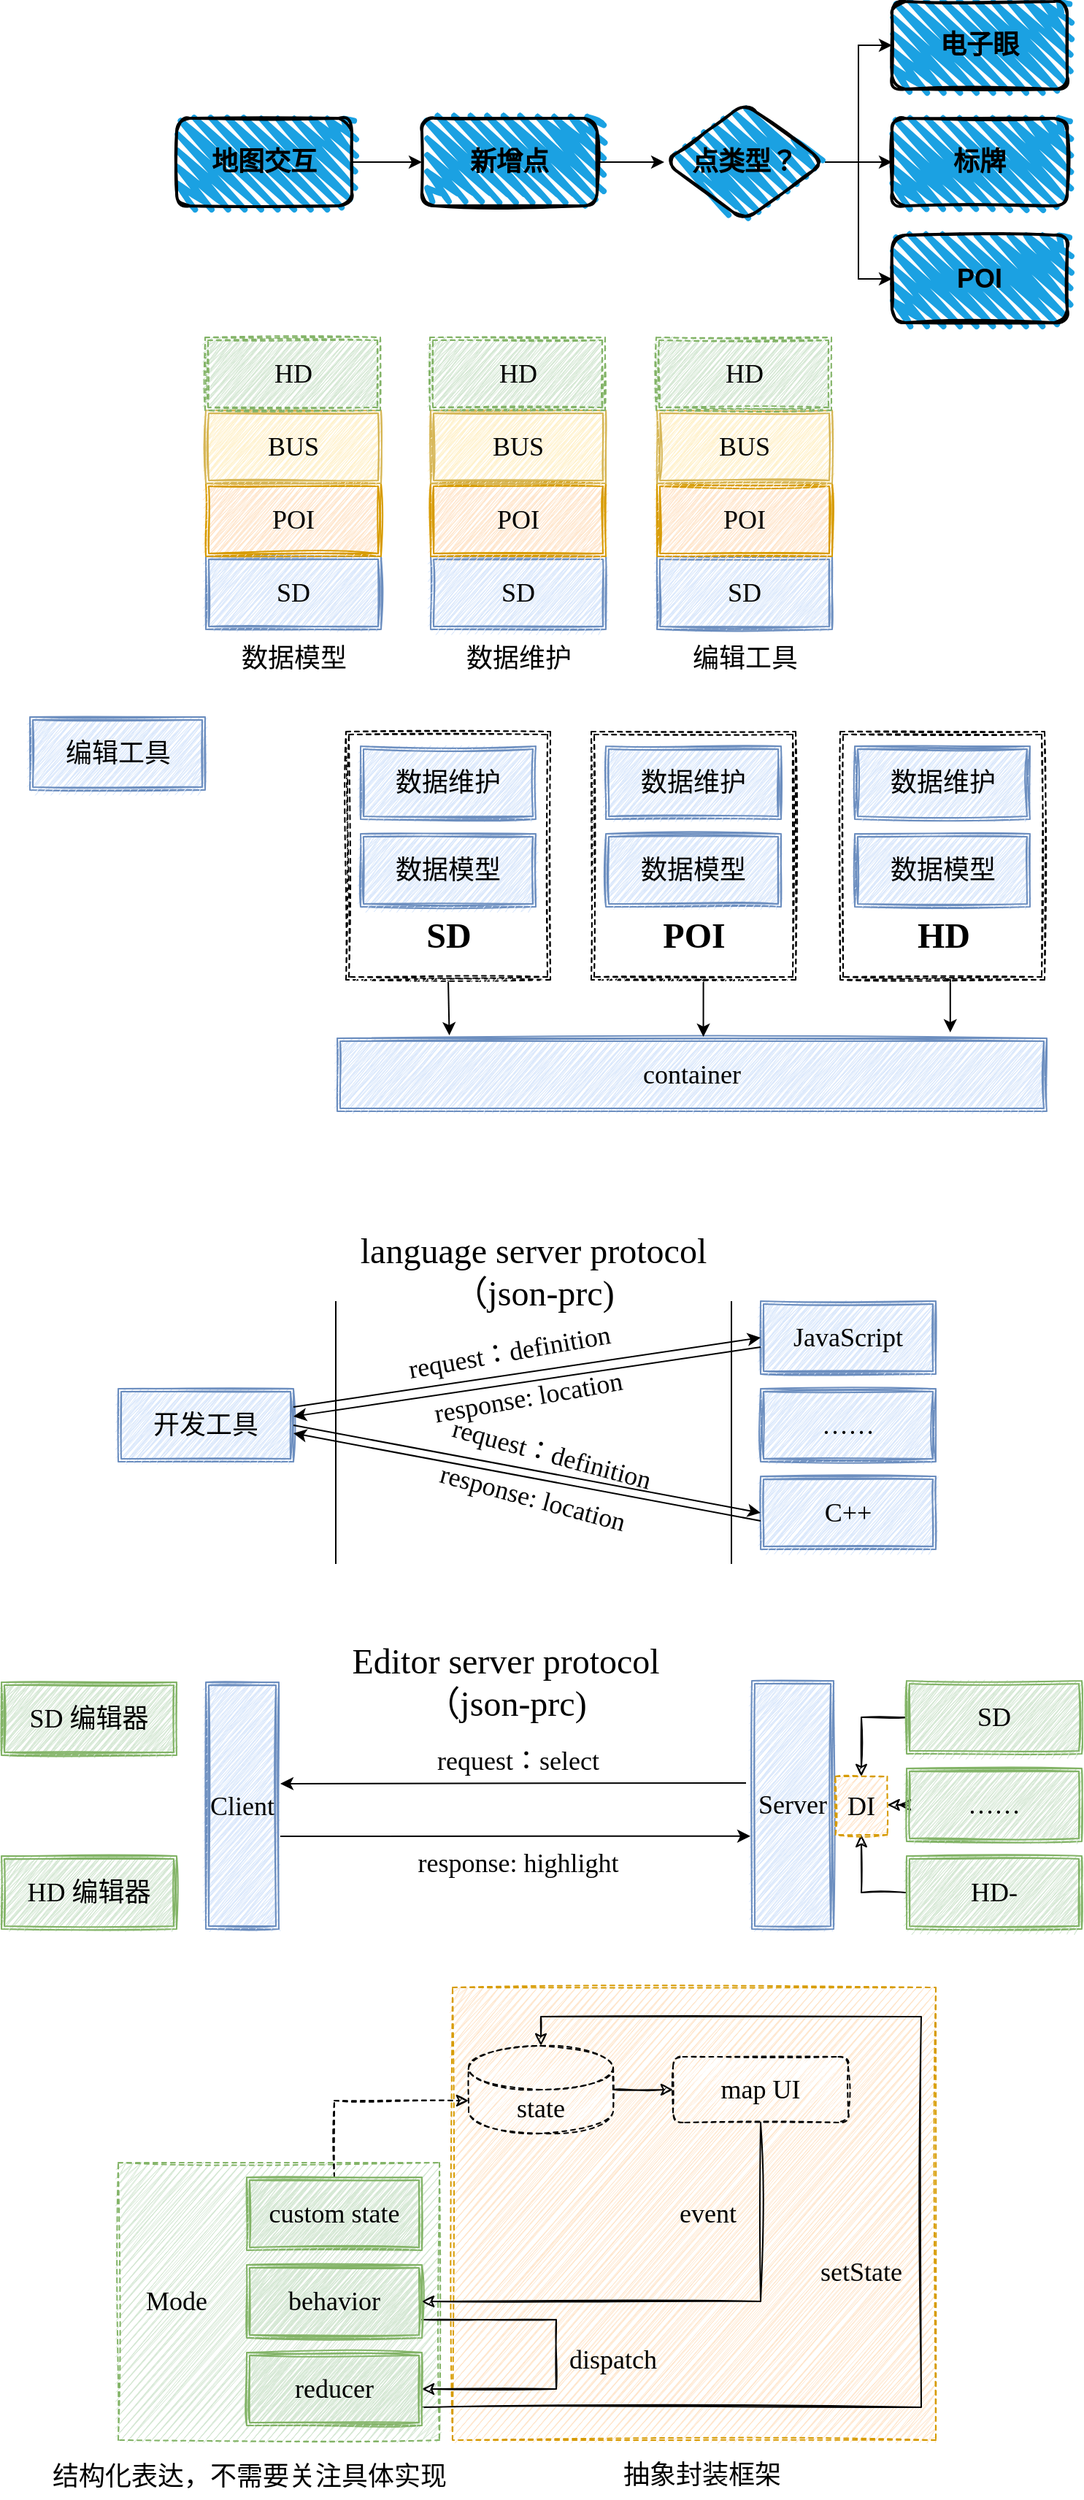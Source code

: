 <mxfile version="20.2.7" type="github">
  <diagram id="prtHgNgQTEPvFCAcTncT" name="Page-1">
    <mxGraphModel dx="946" dy="646" grid="1" gridSize="10" guides="1" tooltips="1" connect="1" arrows="1" fold="1" page="1" pageScale="1" pageWidth="827" pageHeight="1169" math="0" shadow="0">
      <root>
        <mxCell id="0" />
        <mxCell id="1" parent="0" />
        <mxCell id="wtg4P7Fn0lcOOXgokjMs-126" value="&lt;font face=&quot;Comic Sans MS&quot;&gt;Server&lt;/font&gt;" style="shape=ext;double=1;rounded=0;whiteSpace=wrap;html=1;sketch=1;fillStyle=zigzag;fontFamily=Ma Shan Zheng;fontSource=https%3A%2F%2Ffonts.googleapis.com%2Fcss%3Ffamily%3DMa%2BShan%2BZheng;fontSize=18;fillColor=#dae8fc;strokeColor=#6c8ebf;" vertex="1" parent="1">
          <mxGeometry x="544" y="1270" width="56" height="170" as="geometry" />
        </mxCell>
        <mxCell id="wtg4P7Fn0lcOOXgokjMs-124" value="" style="rounded=0;whiteSpace=wrap;html=1;dashed=1;sketch=1;fillStyle=zigzag;fontFamily=Comic Sans MS;fontSource=https%3A%2F%2Ffonts.googleapis.com%2Fcss%3Ffamily%3DMa%2BShan%2BZheng;fontSize=18;fillColor=#ffe6cc;strokeColor=#d79b00;" vertex="1" parent="1">
          <mxGeometry x="339" y="1480" width="331" height="310" as="geometry" />
        </mxCell>
        <mxCell id="wtg4P7Fn0lcOOXgokjMs-119" value="" style="rounded=0;whiteSpace=wrap;html=1;dashed=1;sketch=1;fillStyle=zigzag;fontFamily=Comic Sans MS;fontSource=https%3A%2F%2Ffonts.googleapis.com%2Fcss%3Ffamily%3DMa%2BShan%2BZheng;fontSize=18;fillColor=#d5e8d4;strokeColor=#82b366;" vertex="1" parent="1">
          <mxGeometry x="110" y="1600" width="220" height="190" as="geometry" />
        </mxCell>
        <mxCell id="wtg4P7Fn0lcOOXgokjMs-50" style="edgeStyle=orthogonalEdgeStyle;rounded=0;orthogonalLoop=1;jettySize=auto;html=1;exitX=0.5;exitY=1;exitDx=0;exitDy=0;entryX=0.158;entryY=-0.04;entryDx=0;entryDy=0;entryPerimeter=0;fontFamily=Comic Sans MS;fontSize=18;fontColor=none;" edge="1" parent="1" source="wtg4P7Fn0lcOOXgokjMs-38" target="wtg4P7Fn0lcOOXgokjMs-34">
          <mxGeometry relative="1" as="geometry" />
        </mxCell>
        <mxCell id="wtg4P7Fn0lcOOXgokjMs-38" value="" style="shape=ext;double=1;rounded=0;whiteSpace=wrap;html=1;dashed=1;sketch=1;fillStyle=zigzag;fontFamily=Comic Sans MS;fontSize=18;fontColor=none;" vertex="1" parent="1">
          <mxGeometry x="266" y="620" width="140" height="170" as="geometry" />
        </mxCell>
        <mxCell id="wtg4P7Fn0lcOOXgokjMs-5" value="" style="edgeStyle=orthogonalEdgeStyle;rounded=0;orthogonalLoop=1;jettySize=auto;html=1;fontFamily=Comic Sans MS;fontSize=18;" edge="1" parent="1" source="wtg4P7Fn0lcOOXgokjMs-1" target="wtg4P7Fn0lcOOXgokjMs-4">
          <mxGeometry relative="1" as="geometry" />
        </mxCell>
        <mxCell id="wtg4P7Fn0lcOOXgokjMs-1" value="&lt;font face=&quot;Comic Sans MS&quot; style=&quot;font-size: 18px;&quot;&gt;地图交互&lt;/font&gt;" style="rounded=1;whiteSpace=wrap;html=1;strokeWidth=2;fillWeight=4;hachureGap=8;hachureAngle=45;fillColor=#1ba1e2;sketch=1;fillStyle=zigzag;fontStyle=1" vertex="1" parent="1">
          <mxGeometry x="150" y="200" width="120" height="60" as="geometry" />
        </mxCell>
        <mxCell id="wtg4P7Fn0lcOOXgokjMs-9" value="" style="edgeStyle=orthogonalEdgeStyle;rounded=0;orthogonalLoop=1;jettySize=auto;html=1;fontFamily=Comic Sans MS;fontSize=18;" edge="1" parent="1" source="wtg4P7Fn0lcOOXgokjMs-4" target="wtg4P7Fn0lcOOXgokjMs-8">
          <mxGeometry relative="1" as="geometry" />
        </mxCell>
        <mxCell id="wtg4P7Fn0lcOOXgokjMs-4" value="&lt;font face=&quot;Comic Sans MS&quot;&gt;&lt;span style=&quot;font-size: 18px;&quot;&gt;新增点&lt;/span&gt;&lt;/font&gt;" style="rounded=1;whiteSpace=wrap;html=1;strokeWidth=2;fillWeight=4;hachureGap=8;hachureAngle=45;fillColor=#1ba1e2;sketch=1;fillStyle=zigzag;fontStyle=1" vertex="1" parent="1">
          <mxGeometry x="318" y="200" width="120" height="60" as="geometry" />
        </mxCell>
        <mxCell id="wtg4P7Fn0lcOOXgokjMs-11" value="" style="edgeStyle=orthogonalEdgeStyle;rounded=0;orthogonalLoop=1;jettySize=auto;html=1;fontFamily=Comic Sans MS;fontSize=18;" edge="1" parent="1" source="wtg4P7Fn0lcOOXgokjMs-8" target="wtg4P7Fn0lcOOXgokjMs-10">
          <mxGeometry relative="1" as="geometry" />
        </mxCell>
        <mxCell id="wtg4P7Fn0lcOOXgokjMs-13" style="edgeStyle=orthogonalEdgeStyle;rounded=0;orthogonalLoop=1;jettySize=auto;html=1;exitX=1;exitY=0.5;exitDx=0;exitDy=0;entryX=0;entryY=0.5;entryDx=0;entryDy=0;fontFamily=Comic Sans MS;fontSize=18;" edge="1" parent="1" source="wtg4P7Fn0lcOOXgokjMs-8" target="wtg4P7Fn0lcOOXgokjMs-12">
          <mxGeometry relative="1" as="geometry" />
        </mxCell>
        <mxCell id="wtg4P7Fn0lcOOXgokjMs-15" style="edgeStyle=orthogonalEdgeStyle;rounded=0;orthogonalLoop=1;jettySize=auto;html=1;exitX=1;exitY=0.5;exitDx=0;exitDy=0;entryX=0;entryY=0.5;entryDx=0;entryDy=0;fontFamily=Comic Sans MS;fontSize=18;" edge="1" parent="1" source="wtg4P7Fn0lcOOXgokjMs-8" target="wtg4P7Fn0lcOOXgokjMs-14">
          <mxGeometry relative="1" as="geometry" />
        </mxCell>
        <mxCell id="wtg4P7Fn0lcOOXgokjMs-8" value="&lt;font style=&quot;font-size: 18px;&quot;&gt;点类型？&lt;/font&gt;" style="rhombus;whiteSpace=wrap;html=1;fillColor=#1ba1e2;rounded=1;strokeWidth=2;fillWeight=4;hachureGap=8;hachureAngle=45;sketch=1;fillStyle=zigzag;fontStyle=1;" vertex="1" parent="1">
          <mxGeometry x="484" y="190" width="110" height="80" as="geometry" />
        </mxCell>
        <mxCell id="wtg4P7Fn0lcOOXgokjMs-10" value="&lt;font style=&quot;font-size: 18px;&quot;&gt;标牌&lt;/font&gt;" style="whiteSpace=wrap;html=1;fillColor=#1ba1e2;rounded=1;strokeWidth=2;fillWeight=4;hachureGap=8;hachureAngle=45;sketch=1;fillStyle=zigzag;fontStyle=1;" vertex="1" parent="1">
          <mxGeometry x="640" y="200" width="120" height="60" as="geometry" />
        </mxCell>
        <mxCell id="wtg4P7Fn0lcOOXgokjMs-12" value="&lt;font style=&quot;font-size: 18px;&quot;&gt;电子眼&lt;/font&gt;" style="whiteSpace=wrap;html=1;fillColor=#1ba1e2;rounded=1;strokeWidth=2;fillWeight=4;hachureGap=8;hachureAngle=45;sketch=1;fillStyle=zigzag;fontStyle=1;" vertex="1" parent="1">
          <mxGeometry x="640" y="120" width="120" height="60" as="geometry" />
        </mxCell>
        <mxCell id="wtg4P7Fn0lcOOXgokjMs-14" value="&lt;font style=&quot;font-size: 18px;&quot;&gt;POI&lt;/font&gt;" style="whiteSpace=wrap;html=1;fillColor=#1ba1e2;rounded=1;strokeWidth=2;fillWeight=4;hachureGap=8;hachureAngle=45;sketch=1;fillStyle=zigzag;fontStyle=1;" vertex="1" parent="1">
          <mxGeometry x="640" y="280" width="120" height="60" as="geometry" />
        </mxCell>
        <mxCell id="wtg4P7Fn0lcOOXgokjMs-16" value="数据维护" style="text;html=1;align=center;verticalAlign=middle;resizable=0;points=[];autosize=1;strokeColor=none;fillColor=none;fontSize=18;fontFamily=Ma Shan Zheng;fontSource=https%3A%2F%2Ffonts.googleapis.com%2Fcss%3Ffamily%3DMa%2BShan%2BZheng;sketch=1;" vertex="1" parent="1">
          <mxGeometry x="334" y="550" width="100" height="40" as="geometry" />
        </mxCell>
        <mxCell id="wtg4P7Fn0lcOOXgokjMs-17" value="&lt;font face=&quot;Comic Sans MS&quot;&gt;SD&lt;/font&gt;" style="shape=ext;double=1;rounded=0;whiteSpace=wrap;html=1;sketch=1;fillStyle=zigzag;fontFamily=Ma Shan Zheng;fontSource=https%3A%2F%2Ffonts.googleapis.com%2Fcss%3Ffamily%3DMa%2BShan%2BZheng;fontSize=18;fillColor=#dae8fc;strokeColor=#6c8ebf;" vertex="1" parent="1">
          <mxGeometry x="324" y="500" width="120" height="50" as="geometry" />
        </mxCell>
        <mxCell id="wtg4P7Fn0lcOOXgokjMs-18" value="&lt;font face=&quot;Comic Sans MS&quot;&gt;SD&lt;/font&gt;" style="shape=ext;double=1;rounded=0;whiteSpace=wrap;html=1;sketch=1;fillStyle=zigzag;fontFamily=Ma Shan Zheng;fontSource=https%3A%2F%2Ffonts.googleapis.com%2Fcss%3Ffamily%3DMa%2BShan%2BZheng;fontSize=18;fillColor=#dae8fc;strokeColor=#6c8ebf;" vertex="1" parent="1">
          <mxGeometry x="170" y="500" width="120" height="50" as="geometry" />
        </mxCell>
        <mxCell id="wtg4P7Fn0lcOOXgokjMs-20" value="数据模型" style="text;html=1;align=center;verticalAlign=middle;resizable=0;points=[];autosize=1;strokeColor=none;fillColor=none;fontSize=18;fontFamily=Ma Shan Zheng;fontSource=https%3A%2F%2Ffonts.googleapis.com%2Fcss%3Ffamily%3DMa%2BShan%2BZheng;sketch=1;" vertex="1" parent="1">
          <mxGeometry x="180" y="550" width="100" height="40" as="geometry" />
        </mxCell>
        <mxCell id="wtg4P7Fn0lcOOXgokjMs-23" value="编辑工具" style="text;html=1;align=center;verticalAlign=middle;resizable=0;points=[];autosize=1;strokeColor=none;fillColor=none;fontSize=18;fontFamily=Ma Shan Zheng;fontSource=https%3A%2F%2Ffonts.googleapis.com%2Fcss%3Ffamily%3DMa%2BShan%2BZheng;sketch=1;" vertex="1" parent="1">
          <mxGeometry x="489" y="550" width="100" height="40" as="geometry" />
        </mxCell>
        <mxCell id="wtg4P7Fn0lcOOXgokjMs-24" value="&lt;font face=&quot;Comic Sans MS&quot;&gt;SD&lt;/font&gt;" style="shape=ext;double=1;rounded=0;whiteSpace=wrap;html=1;sketch=1;fillStyle=zigzag;fontFamily=Ma Shan Zheng;fontSource=https%3A%2F%2Ffonts.googleapis.com%2Fcss%3Ffamily%3DMa%2BShan%2BZheng;fontSize=18;fillColor=#dae8fc;strokeColor=#6c8ebf;" vertex="1" parent="1">
          <mxGeometry x="479" y="500" width="120" height="50" as="geometry" />
        </mxCell>
        <mxCell id="wtg4P7Fn0lcOOXgokjMs-25" value="&lt;font face=&quot;Comic Sans MS&quot;&gt;POI&lt;/font&gt;" style="shape=ext;double=1;rounded=0;whiteSpace=wrap;html=1;sketch=1;fillStyle=zigzag;fontFamily=Ma Shan Zheng;fontSource=https%3A%2F%2Ffonts.googleapis.com%2Fcss%3Ffamily%3DMa%2BShan%2BZheng;fontSize=18;fillColor=#ffe6cc;strokeColor=#d79b00;" vertex="1" parent="1">
          <mxGeometry x="324" y="450" width="120" height="50" as="geometry" />
        </mxCell>
        <mxCell id="wtg4P7Fn0lcOOXgokjMs-26" value="&lt;font face=&quot;Comic Sans MS&quot;&gt;POI&lt;/font&gt;" style="shape=ext;double=1;rounded=0;whiteSpace=wrap;html=1;sketch=1;fillStyle=zigzag;fontFamily=Ma Shan Zheng;fontSource=https%3A%2F%2Ffonts.googleapis.com%2Fcss%3Ffamily%3DMa%2BShan%2BZheng;fontSize=18;fillColor=#ffe6cc;strokeColor=#d79b00;" vertex="1" parent="1">
          <mxGeometry x="170" y="450" width="120" height="50" as="geometry" />
        </mxCell>
        <mxCell id="wtg4P7Fn0lcOOXgokjMs-27" value="&lt;font face=&quot;Comic Sans MS&quot;&gt;POI&lt;/font&gt;" style="shape=ext;double=1;rounded=0;whiteSpace=wrap;html=1;sketch=1;fillStyle=zigzag;fontFamily=Ma Shan Zheng;fontSource=https%3A%2F%2Ffonts.googleapis.com%2Fcss%3Ffamily%3DMa%2BShan%2BZheng;fontSize=18;fillColor=#ffe6cc;strokeColor=#d79b00;" vertex="1" parent="1">
          <mxGeometry x="479" y="450" width="120" height="50" as="geometry" />
        </mxCell>
        <mxCell id="wtg4P7Fn0lcOOXgokjMs-28" value="&lt;font face=&quot;Comic Sans MS&quot;&gt;BUS&lt;/font&gt;" style="shape=ext;double=1;rounded=0;whiteSpace=wrap;html=1;sketch=1;fillStyle=zigzag;fontFamily=Ma Shan Zheng;fontSource=https%3A%2F%2Ffonts.googleapis.com%2Fcss%3Ffamily%3DMa%2BShan%2BZheng;fontSize=18;fillColor=#fff2cc;strokeColor=#d6b656;" vertex="1" parent="1">
          <mxGeometry x="324" y="400" width="120" height="50" as="geometry" />
        </mxCell>
        <mxCell id="wtg4P7Fn0lcOOXgokjMs-29" value="&lt;font face=&quot;Comic Sans MS&quot;&gt;BUS&lt;/font&gt;" style="shape=ext;double=1;rounded=0;whiteSpace=wrap;html=1;sketch=1;fillStyle=zigzag;fontFamily=Ma Shan Zheng;fontSource=https%3A%2F%2Ffonts.googleapis.com%2Fcss%3Ffamily%3DMa%2BShan%2BZheng;fontSize=18;fillColor=#fff2cc;strokeColor=#d6b656;" vertex="1" parent="1">
          <mxGeometry x="170" y="400" width="120" height="50" as="geometry" />
        </mxCell>
        <mxCell id="wtg4P7Fn0lcOOXgokjMs-30" value="&lt;font face=&quot;Comic Sans MS&quot;&gt;BUS&lt;/font&gt;" style="shape=ext;double=1;rounded=0;whiteSpace=wrap;html=1;sketch=1;fillStyle=zigzag;fontFamily=Ma Shan Zheng;fontSource=https%3A%2F%2Ffonts.googleapis.com%2Fcss%3Ffamily%3DMa%2BShan%2BZheng;fontSize=18;fillColor=#fff2cc;strokeColor=#d6b656;" vertex="1" parent="1">
          <mxGeometry x="479" y="400" width="120" height="50" as="geometry" />
        </mxCell>
        <mxCell id="wtg4P7Fn0lcOOXgokjMs-31" value="&lt;font face=&quot;Comic Sans MS&quot;&gt;HD&lt;/font&gt;" style="shape=ext;double=1;rounded=0;whiteSpace=wrap;html=1;sketch=1;fillStyle=zigzag;fontFamily=Ma Shan Zheng;fontSource=https%3A%2F%2Ffonts.googleapis.com%2Fcss%3Ffamily%3DMa%2BShan%2BZheng;fontSize=18;fillColor=#d5e8d4;strokeColor=#82b366;dashed=1;" vertex="1" parent="1">
          <mxGeometry x="323.5" y="350" width="120" height="50" as="geometry" />
        </mxCell>
        <mxCell id="wtg4P7Fn0lcOOXgokjMs-32" value="&lt;font face=&quot;Comic Sans MS&quot;&gt;HD&lt;/font&gt;" style="shape=ext;double=1;rounded=0;whiteSpace=wrap;html=1;sketch=1;fillStyle=zigzag;fontFamily=Ma Shan Zheng;fontSource=https%3A%2F%2Ffonts.googleapis.com%2Fcss%3Ffamily%3DMa%2BShan%2BZheng;fontSize=18;fillColor=#d5e8d4;strokeColor=#82b366;dashed=1;" vertex="1" parent="1">
          <mxGeometry x="169.5" y="350" width="120" height="50" as="geometry" />
        </mxCell>
        <mxCell id="wtg4P7Fn0lcOOXgokjMs-33" value="&lt;font face=&quot;Comic Sans MS&quot;&gt;HD&lt;/font&gt;" style="shape=ext;double=1;rounded=0;whiteSpace=wrap;html=1;sketch=1;fillStyle=zigzag;fontFamily=Ma Shan Zheng;fontSource=https%3A%2F%2Ffonts.googleapis.com%2Fcss%3Ffamily%3DMa%2BShan%2BZheng;fontSize=18;fillColor=#d5e8d4;strokeColor=#82b366;dashed=1;" vertex="1" parent="1">
          <mxGeometry x="478.5" y="350" width="120" height="50" as="geometry" />
        </mxCell>
        <mxCell id="wtg4P7Fn0lcOOXgokjMs-34" value="&lt;font face=&quot;Comic Sans MS&quot;&gt;container&lt;/font&gt;" style="shape=ext;double=1;rounded=0;whiteSpace=wrap;html=1;sketch=1;fillStyle=zigzag;fontFamily=Ma Shan Zheng;fontSource=https%3A%2F%2Ffonts.googleapis.com%2Fcss%3Ffamily%3DMa%2BShan%2BZheng;fontSize=18;fillColor=#dae8fc;strokeColor=#6c8ebf;" vertex="1" parent="1">
          <mxGeometry x="260" y="830" width="486" height="50" as="geometry" />
        </mxCell>
        <mxCell id="wtg4P7Fn0lcOOXgokjMs-35" value="&lt;font face=&quot;Comic Sans MS&quot;&gt;数据模型&lt;/font&gt;" style="shape=ext;double=1;rounded=0;whiteSpace=wrap;html=1;sketch=1;fillStyle=zigzag;fontFamily=Ma Shan Zheng;fontSource=https%3A%2F%2Ffonts.googleapis.com%2Fcss%3Ffamily%3DMa%2BShan%2BZheng;fontSize=18;fillColor=#dae8fc;strokeColor=#6c8ebf;" vertex="1" parent="1">
          <mxGeometry x="276" y="690" width="120" height="50" as="geometry" />
        </mxCell>
        <mxCell id="wtg4P7Fn0lcOOXgokjMs-36" value="&lt;font face=&quot;Comic Sans MS&quot;&gt;数据维护&lt;/font&gt;" style="shape=ext;double=1;rounded=0;whiteSpace=wrap;html=1;sketch=1;fillStyle=zigzag;fontFamily=Ma Shan Zheng;fontSource=https%3A%2F%2Ffonts.googleapis.com%2Fcss%3Ffamily%3DMa%2BShan%2BZheng;fontSize=18;fillColor=#dae8fc;strokeColor=#6c8ebf;" vertex="1" parent="1">
          <mxGeometry x="276" y="630" width="120" height="50" as="geometry" />
        </mxCell>
        <mxCell id="wtg4P7Fn0lcOOXgokjMs-37" value="&lt;font face=&quot;Comic Sans MS&quot;&gt;开发工具&lt;/font&gt;" style="shape=ext;double=1;rounded=0;whiteSpace=wrap;html=1;sketch=1;fillStyle=zigzag;fontFamily=Ma Shan Zheng;fontSource=https%3A%2F%2Ffonts.googleapis.com%2Fcss%3Ffamily%3DMa%2BShan%2BZheng;fontSize=18;fillColor=#dae8fc;strokeColor=#6c8ebf;" vertex="1" parent="1">
          <mxGeometry x="110" y="1070" width="120" height="50" as="geometry" />
        </mxCell>
        <mxCell id="wtg4P7Fn0lcOOXgokjMs-39" value="SD" style="text;strokeColor=none;fillColor=none;html=1;fontSize=24;fontStyle=1;verticalAlign=middle;align=center;dashed=1;sketch=1;fillStyle=zigzag;fontFamily=Comic Sans MS;fontColor=none;" vertex="1" parent="1">
          <mxGeometry x="286" y="740" width="100" height="40" as="geometry" />
        </mxCell>
        <mxCell id="wtg4P7Fn0lcOOXgokjMs-51" style="edgeStyle=orthogonalEdgeStyle;rounded=0;orthogonalLoop=1;jettySize=auto;html=1;exitX=0.5;exitY=1;exitDx=0;exitDy=0;entryX=0.516;entryY=-0.02;entryDx=0;entryDy=0;entryPerimeter=0;fontFamily=Comic Sans MS;fontSize=18;fontColor=none;" edge="1" parent="1" source="wtg4P7Fn0lcOOXgokjMs-40" target="wtg4P7Fn0lcOOXgokjMs-34">
          <mxGeometry relative="1" as="geometry" />
        </mxCell>
        <mxCell id="wtg4P7Fn0lcOOXgokjMs-40" value="" style="shape=ext;double=1;rounded=0;whiteSpace=wrap;html=1;dashed=1;sketch=1;fillStyle=zigzag;fontFamily=Comic Sans MS;fontSize=18;fontColor=none;" vertex="1" parent="1">
          <mxGeometry x="434" y="620" width="140" height="170" as="geometry" />
        </mxCell>
        <mxCell id="wtg4P7Fn0lcOOXgokjMs-41" value="&lt;font face=&quot;Comic Sans MS&quot;&gt;数据模型&lt;/font&gt;" style="shape=ext;double=1;rounded=0;whiteSpace=wrap;html=1;sketch=1;fillStyle=zigzag;fontFamily=Ma Shan Zheng;fontSource=https%3A%2F%2Ffonts.googleapis.com%2Fcss%3Ffamily%3DMa%2BShan%2BZheng;fontSize=18;fillColor=#dae8fc;strokeColor=#6c8ebf;" vertex="1" parent="1">
          <mxGeometry x="444" y="690" width="120" height="50" as="geometry" />
        </mxCell>
        <mxCell id="wtg4P7Fn0lcOOXgokjMs-42" value="&lt;font face=&quot;Comic Sans MS&quot;&gt;数据维护&lt;/font&gt;" style="shape=ext;double=1;rounded=0;whiteSpace=wrap;html=1;sketch=1;fillStyle=zigzag;fontFamily=Ma Shan Zheng;fontSource=https%3A%2F%2Ffonts.googleapis.com%2Fcss%3Ffamily%3DMa%2BShan%2BZheng;fontSize=18;fillColor=#dae8fc;strokeColor=#6c8ebf;" vertex="1" parent="1">
          <mxGeometry x="444" y="630" width="120" height="50" as="geometry" />
        </mxCell>
        <mxCell id="wtg4P7Fn0lcOOXgokjMs-43" value="&lt;font face=&quot;Comic Sans MS&quot;&gt;编辑工具&lt;/font&gt;" style="shape=ext;double=1;rounded=0;whiteSpace=wrap;html=1;sketch=1;fillStyle=zigzag;fontFamily=Ma Shan Zheng;fontSource=https%3A%2F%2Ffonts.googleapis.com%2Fcss%3Ffamily%3DMa%2BShan%2BZheng;fontSize=18;fillColor=#dae8fc;strokeColor=#6c8ebf;" vertex="1" parent="1">
          <mxGeometry x="49.5" y="610" width="120" height="50" as="geometry" />
        </mxCell>
        <mxCell id="wtg4P7Fn0lcOOXgokjMs-44" value="POI" style="text;strokeColor=none;fillColor=none;html=1;fontSize=24;fontStyle=1;verticalAlign=middle;align=center;dashed=1;sketch=1;fillStyle=zigzag;fontFamily=Comic Sans MS;fontColor=none;" vertex="1" parent="1">
          <mxGeometry x="454" y="740" width="100" height="40" as="geometry" />
        </mxCell>
        <mxCell id="wtg4P7Fn0lcOOXgokjMs-52" style="edgeStyle=orthogonalEdgeStyle;rounded=0;orthogonalLoop=1;jettySize=auto;html=1;exitX=0.5;exitY=1;exitDx=0;exitDy=0;entryX=0.864;entryY=-0.08;entryDx=0;entryDy=0;entryPerimeter=0;fontFamily=Comic Sans MS;fontSize=18;fontColor=none;" edge="1" parent="1" source="wtg4P7Fn0lcOOXgokjMs-45" target="wtg4P7Fn0lcOOXgokjMs-34">
          <mxGeometry relative="1" as="geometry" />
        </mxCell>
        <mxCell id="wtg4P7Fn0lcOOXgokjMs-45" value="" style="shape=ext;double=1;rounded=0;whiteSpace=wrap;html=1;dashed=1;sketch=1;fillStyle=zigzag;fontFamily=Comic Sans MS;fontSize=18;fontColor=none;" vertex="1" parent="1">
          <mxGeometry x="604.5" y="620" width="140" height="170" as="geometry" />
        </mxCell>
        <mxCell id="wtg4P7Fn0lcOOXgokjMs-46" value="&lt;font face=&quot;Comic Sans MS&quot;&gt;数据模型&lt;/font&gt;" style="shape=ext;double=1;rounded=0;whiteSpace=wrap;html=1;sketch=1;fillStyle=zigzag;fontFamily=Ma Shan Zheng;fontSource=https%3A%2F%2Ffonts.googleapis.com%2Fcss%3Ffamily%3DMa%2BShan%2BZheng;fontSize=18;fillColor=#dae8fc;strokeColor=#6c8ebf;" vertex="1" parent="1">
          <mxGeometry x="614.5" y="690" width="120" height="50" as="geometry" />
        </mxCell>
        <mxCell id="wtg4P7Fn0lcOOXgokjMs-47" value="&lt;font face=&quot;Comic Sans MS&quot;&gt;数据维护&lt;/font&gt;" style="shape=ext;double=1;rounded=0;whiteSpace=wrap;html=1;sketch=1;fillStyle=zigzag;fontFamily=Ma Shan Zheng;fontSource=https%3A%2F%2Ffonts.googleapis.com%2Fcss%3Ffamily%3DMa%2BShan%2BZheng;fontSize=18;fillColor=#dae8fc;strokeColor=#6c8ebf;" vertex="1" parent="1">
          <mxGeometry x="614.5" y="630" width="120" height="50" as="geometry" />
        </mxCell>
        <mxCell id="wtg4P7Fn0lcOOXgokjMs-48" value="HD" style="text;strokeColor=none;fillColor=none;html=1;fontSize=24;fontStyle=1;verticalAlign=middle;align=center;dashed=1;sketch=1;fillStyle=zigzag;fontFamily=Comic Sans MS;fontColor=none;" vertex="1" parent="1">
          <mxGeometry x="624.5" y="740" width="100" height="40" as="geometry" />
        </mxCell>
        <mxCell id="wtg4P7Fn0lcOOXgokjMs-54" value="" style="endArrow=none;html=1;rounded=0;fontFamily=Comic Sans MS;fontSize=18;fontColor=none;" edge="1" parent="1">
          <mxGeometry width="50" height="50" relative="1" as="geometry">
            <mxPoint x="259" y="1190" as="sourcePoint" />
            <mxPoint x="259" y="1010" as="targetPoint" />
          </mxGeometry>
        </mxCell>
        <mxCell id="wtg4P7Fn0lcOOXgokjMs-55" value="&lt;span style=&quot;font-weight: normal;&quot;&gt;language server protocol&lt;br&gt;（json-prc)&lt;br&gt;&lt;/span&gt;" style="text;strokeColor=none;fillColor=none;html=1;fontSize=24;fontStyle=1;verticalAlign=middle;align=center;dashed=1;sketch=1;fillStyle=zigzag;fontFamily=Comic Sans MS;fontColor=none;" vertex="1" parent="1">
          <mxGeometry x="344" y="970" width="100" height="40" as="geometry" />
        </mxCell>
        <mxCell id="wtg4P7Fn0lcOOXgokjMs-56" value="" style="endArrow=none;html=1;rounded=0;fontFamily=Comic Sans MS;fontSize=18;fontColor=none;" edge="1" parent="1">
          <mxGeometry width="50" height="50" relative="1" as="geometry">
            <mxPoint x="530" y="1190" as="sourcePoint" />
            <mxPoint x="530" y="1010" as="targetPoint" />
          </mxGeometry>
        </mxCell>
        <mxCell id="wtg4P7Fn0lcOOXgokjMs-57" value="&lt;font face=&quot;Comic Sans MS&quot;&gt;JavaScript&lt;/font&gt;" style="shape=ext;double=1;rounded=0;whiteSpace=wrap;html=1;sketch=1;fillStyle=zigzag;fontFamily=Ma Shan Zheng;fontSource=https%3A%2F%2Ffonts.googleapis.com%2Fcss%3Ffamily%3DMa%2BShan%2BZheng;fontSize=18;fillColor=#dae8fc;strokeColor=#6c8ebf;" vertex="1" parent="1">
          <mxGeometry x="550" y="1010" width="120" height="50" as="geometry" />
        </mxCell>
        <mxCell id="wtg4P7Fn0lcOOXgokjMs-58" value="&lt;font face=&quot;Comic Sans MS&quot;&gt;……&lt;/font&gt;" style="shape=ext;double=1;rounded=0;whiteSpace=wrap;html=1;sketch=1;fillStyle=zigzag;fontFamily=Ma Shan Zheng;fontSource=https%3A%2F%2Ffonts.googleapis.com%2Fcss%3Ffamily%3DMa%2BShan%2BZheng;fontSize=18;fillColor=#dae8fc;strokeColor=#6c8ebf;" vertex="1" parent="1">
          <mxGeometry x="550" y="1070" width="120" height="50" as="geometry" />
        </mxCell>
        <mxCell id="wtg4P7Fn0lcOOXgokjMs-59" value="&lt;font face=&quot;Comic Sans MS&quot;&gt;C++&lt;/font&gt;" style="shape=ext;double=1;rounded=0;whiteSpace=wrap;html=1;sketch=1;fillStyle=zigzag;fontFamily=Ma Shan Zheng;fontSource=https%3A%2F%2Ffonts.googleapis.com%2Fcss%3Ffamily%3DMa%2BShan%2BZheng;fontSize=18;fillColor=#dae8fc;strokeColor=#6c8ebf;" vertex="1" parent="1">
          <mxGeometry x="550" y="1130" width="120" height="50" as="geometry" />
        </mxCell>
        <mxCell id="wtg4P7Fn0lcOOXgokjMs-60" value="" style="endArrow=classic;html=1;rounded=0;fontFamily=Comic Sans MS;fontSize=18;fontColor=none;entryX=0;entryY=0.5;entryDx=0;entryDy=0;exitX=1;exitY=0.25;exitDx=0;exitDy=0;" edge="1" parent="1" source="wtg4P7Fn0lcOOXgokjMs-37" target="wtg4P7Fn0lcOOXgokjMs-57">
          <mxGeometry width="50" height="50" relative="1" as="geometry">
            <mxPoint x="390" y="930" as="sourcePoint" />
            <mxPoint x="440" y="880" as="targetPoint" />
          </mxGeometry>
        </mxCell>
        <mxCell id="wtg4P7Fn0lcOOXgokjMs-61" value="request：definition" style="text;html=1;strokeColor=none;fillColor=none;align=center;verticalAlign=middle;whiteSpace=wrap;rounded=0;dashed=1;sketch=1;fillStyle=zigzag;fontFamily=Comic Sans MS;fontSize=18;fontColor=none;rotation=-10;" vertex="1" parent="1">
          <mxGeometry x="295" y="1030" width="166" height="30" as="geometry" />
        </mxCell>
        <mxCell id="wtg4P7Fn0lcOOXgokjMs-62" value="response: location" style="text;html=1;strokeColor=none;fillColor=none;align=center;verticalAlign=middle;whiteSpace=wrap;rounded=0;dashed=1;sketch=1;fillStyle=zigzag;fontFamily=Comic Sans MS;fontSize=18;fontColor=none;rotation=-10;" vertex="1" parent="1">
          <mxGeometry x="308" y="1061" width="166" height="30" as="geometry" />
        </mxCell>
        <mxCell id="wtg4P7Fn0lcOOXgokjMs-63" value="" style="endArrow=classic;html=1;rounded=0;fontFamily=Comic Sans MS;fontSize=18;fontColor=none;entryX=0;entryY=0.5;entryDx=0;entryDy=0;exitX=1;exitY=0.5;exitDx=0;exitDy=0;" edge="1" parent="1" source="wtg4P7Fn0lcOOXgokjMs-37" target="wtg4P7Fn0lcOOXgokjMs-59">
          <mxGeometry width="50" height="50" relative="1" as="geometry">
            <mxPoint x="240" y="1092.5" as="sourcePoint" />
            <mxPoint x="560" y="1045" as="targetPoint" />
          </mxGeometry>
        </mxCell>
        <mxCell id="wtg4P7Fn0lcOOXgokjMs-64" value="" style="endArrow=classic;html=1;rounded=0;fontFamily=Comic Sans MS;fontSize=18;fontColor=none;entryX=1;entryY=0.5;entryDx=0;entryDy=0;exitX=0;exitY=0.75;exitDx=0;exitDy=0;" edge="1" parent="1">
          <mxGeometry width="50" height="50" relative="1" as="geometry">
            <mxPoint x="550" y="1041.5" as="sourcePoint" />
            <mxPoint x="230" y="1089" as="targetPoint" />
          </mxGeometry>
        </mxCell>
        <mxCell id="wtg4P7Fn0lcOOXgokjMs-65" value="" style="endArrow=classic;html=1;rounded=0;fontFamily=Comic Sans MS;fontSize=18;fontColor=none;entryX=1;entryY=0.75;entryDx=0;entryDy=0;exitX=0;exitY=0.75;exitDx=0;exitDy=0;" edge="1" parent="1">
          <mxGeometry width="50" height="50" relative="1" as="geometry">
            <mxPoint x="550" y="1160.5" as="sourcePoint" />
            <mxPoint x="230" y="1100.5" as="targetPoint" />
          </mxGeometry>
        </mxCell>
        <mxCell id="wtg4P7Fn0lcOOXgokjMs-66" value="request：definition" style="text;html=1;strokeColor=none;fillColor=none;align=center;verticalAlign=middle;whiteSpace=wrap;rounded=0;dashed=1;sketch=1;fillStyle=zigzag;fontFamily=Comic Sans MS;fontSize=18;fontColor=none;rotation=15;" vertex="1" parent="1">
          <mxGeometry x="324" y="1100" width="166" height="30" as="geometry" />
        </mxCell>
        <mxCell id="wtg4P7Fn0lcOOXgokjMs-67" value="response: location" style="text;html=1;strokeColor=none;fillColor=none;align=center;verticalAlign=middle;whiteSpace=wrap;rounded=0;dashed=1;sketch=1;fillStyle=zigzag;fontFamily=Comic Sans MS;fontSize=18;fontColor=none;rotation=15;" vertex="1" parent="1">
          <mxGeometry x="311" y="1130" width="166" height="30" as="geometry" />
        </mxCell>
        <mxCell id="wtg4P7Fn0lcOOXgokjMs-68" value="&lt;font face=&quot;Comic Sans MS&quot;&gt;SD 编辑器&lt;/font&gt;" style="shape=ext;double=1;rounded=0;whiteSpace=wrap;html=1;sketch=1;fillStyle=zigzag;fontFamily=Ma Shan Zheng;fontSource=https%3A%2F%2Ffonts.googleapis.com%2Fcss%3Ffamily%3DMa%2BShan%2BZheng;fontSize=18;fillColor=#d5e8d4;strokeColor=#82b366;" vertex="1" parent="1">
          <mxGeometry x="30" y="1271" width="120" height="50" as="geometry" />
        </mxCell>
        <mxCell id="wtg4P7Fn0lcOOXgokjMs-70" value="&lt;span style=&quot;font-weight: normal;&quot;&gt;Editor server protocol&lt;br&gt;（json-prc)&lt;br&gt;&lt;/span&gt;" style="text;strokeColor=none;fillColor=none;html=1;fontSize=24;fontStyle=1;verticalAlign=middle;align=center;dashed=1;sketch=1;fillStyle=zigzag;fontFamily=Comic Sans MS;fontColor=none;" vertex="1" parent="1">
          <mxGeometry x="325" y="1251" width="100" height="40" as="geometry" />
        </mxCell>
        <mxCell id="wtg4P7Fn0lcOOXgokjMs-135" style="edgeStyle=orthogonalEdgeStyle;rounded=0;sketch=1;orthogonalLoop=1;jettySize=auto;html=1;exitX=0;exitY=0.5;exitDx=0;exitDy=0;entryX=0.5;entryY=0;entryDx=0;entryDy=0;fontFamily=Comic Sans MS;fontSource=https%3A%2F%2Ffonts.googleapis.com%2Fcss%3Ffamily%3DMa%2BShan%2BZheng;fontSize=18;fontColor=none;" edge="1" parent="1" source="wtg4P7Fn0lcOOXgokjMs-72" target="wtg4P7Fn0lcOOXgokjMs-134">
          <mxGeometry relative="1" as="geometry" />
        </mxCell>
        <mxCell id="wtg4P7Fn0lcOOXgokjMs-72" value="&lt;font face=&quot;Comic Sans MS&quot;&gt;SD&lt;/font&gt;" style="shape=ext;double=1;rounded=0;whiteSpace=wrap;html=1;sketch=1;fillStyle=zigzag;fontFamily=Ma Shan Zheng;fontSource=https%3A%2F%2Ffonts.googleapis.com%2Fcss%3Ffamily%3DMa%2BShan%2BZheng;fontSize=18;fillColor=#d5e8d4;strokeColor=#82b366;" vertex="1" parent="1">
          <mxGeometry x="650" y="1270" width="120" height="50" as="geometry" />
        </mxCell>
        <mxCell id="wtg4P7Fn0lcOOXgokjMs-131" style="edgeStyle=orthogonalEdgeStyle;rounded=0;sketch=1;orthogonalLoop=1;jettySize=auto;html=1;exitX=0;exitY=0.5;exitDx=0;exitDy=0;fontFamily=Comic Sans MS;fontSource=https%3A%2F%2Ffonts.googleapis.com%2Fcss%3Ffamily%3DMa%2BShan%2BZheng;fontSize=18;fontColor=none;entryX=1;entryY=0.5;entryDx=0;entryDy=0;" edge="1" parent="1" source="wtg4P7Fn0lcOOXgokjMs-73">
          <mxGeometry relative="1" as="geometry">
            <mxPoint x="644.5" y="1355" as="targetPoint" />
          </mxGeometry>
        </mxCell>
        <mxCell id="wtg4P7Fn0lcOOXgokjMs-136" style="edgeStyle=orthogonalEdgeStyle;rounded=0;sketch=1;orthogonalLoop=1;jettySize=auto;html=1;exitX=0;exitY=0.5;exitDx=0;exitDy=0;entryX=1;entryY=0.5;entryDx=0;entryDy=0;fontFamily=Comic Sans MS;fontSource=https%3A%2F%2Ffonts.googleapis.com%2Fcss%3Ffamily%3DMa%2BShan%2BZheng;fontSize=18;fontColor=none;" edge="1" parent="1" source="wtg4P7Fn0lcOOXgokjMs-73" target="wtg4P7Fn0lcOOXgokjMs-134">
          <mxGeometry relative="1" as="geometry" />
        </mxCell>
        <mxCell id="wtg4P7Fn0lcOOXgokjMs-73" value="&lt;font face=&quot;Comic Sans MS&quot;&gt;……&lt;/font&gt;" style="shape=ext;double=1;rounded=0;whiteSpace=wrap;html=1;sketch=1;fillStyle=zigzag;fontFamily=Ma Shan Zheng;fontSource=https%3A%2F%2Ffonts.googleapis.com%2Fcss%3Ffamily%3DMa%2BShan%2BZheng;fontSize=18;fillColor=#d5e8d4;strokeColor=#82b366;" vertex="1" parent="1">
          <mxGeometry x="650" y="1330" width="120" height="50" as="geometry" />
        </mxCell>
        <mxCell id="wtg4P7Fn0lcOOXgokjMs-132" style="edgeStyle=orthogonalEdgeStyle;rounded=0;sketch=1;orthogonalLoop=1;jettySize=auto;html=1;exitX=0;exitY=0.5;exitDx=0;exitDy=0;entryX=0.5;entryY=1;entryDx=0;entryDy=0;fontFamily=Comic Sans MS;fontSource=https%3A%2F%2Ffonts.googleapis.com%2Fcss%3Ffamily%3DMa%2BShan%2BZheng;fontSize=18;fontColor=none;" edge="1" parent="1" source="wtg4P7Fn0lcOOXgokjMs-74" target="wtg4P7Fn0lcOOXgokjMs-134">
          <mxGeometry relative="1" as="geometry" />
        </mxCell>
        <mxCell id="wtg4P7Fn0lcOOXgokjMs-74" value="&lt;font face=&quot;Comic Sans MS&quot;&gt;HD-&lt;/font&gt;" style="shape=ext;double=1;rounded=0;whiteSpace=wrap;html=1;sketch=1;fillStyle=zigzag;fontFamily=Ma Shan Zheng;fontSource=https%3A%2F%2Ffonts.googleapis.com%2Fcss%3Ffamily%3DMa%2BShan%2BZheng;fontSize=18;fillColor=#d5e8d4;strokeColor=#82b366;" vertex="1" parent="1">
          <mxGeometry x="650" y="1390" width="120" height="50" as="geometry" />
        </mxCell>
        <mxCell id="wtg4P7Fn0lcOOXgokjMs-75" value="" style="endArrow=classic;html=1;rounded=0;fontFamily=Comic Sans MS;fontSize=18;fontColor=none;entryX=-0.018;entryY=0.626;entryDx=0;entryDy=0;exitX=1.02;exitY=0.624;exitDx=0;exitDy=0;entryPerimeter=0;exitPerimeter=0;" edge="1" parent="1" source="wtg4P7Fn0lcOOXgokjMs-127" target="wtg4P7Fn0lcOOXgokjMs-126">
          <mxGeometry width="50" height="50" relative="1" as="geometry">
            <mxPoint x="390" y="1190" as="sourcePoint" />
            <mxPoint x="440" y="1140" as="targetPoint" />
          </mxGeometry>
        </mxCell>
        <mxCell id="wtg4P7Fn0lcOOXgokjMs-76" value="request：select" style="text;html=1;strokeColor=none;fillColor=none;align=center;verticalAlign=middle;whiteSpace=wrap;rounded=0;dashed=1;sketch=1;fillStyle=zigzag;fontFamily=Comic Sans MS;fontSize=18;fontColor=none;rotation=0;" vertex="1" parent="1">
          <mxGeometry x="301" y="1310" width="166" height="30" as="geometry" />
        </mxCell>
        <mxCell id="wtg4P7Fn0lcOOXgokjMs-77" value="response: highlight" style="text;html=1;strokeColor=none;fillColor=none;align=center;verticalAlign=middle;whiteSpace=wrap;rounded=0;dashed=1;sketch=1;fillStyle=zigzag;fontFamily=Comic Sans MS;fontSize=18;fontColor=none;rotation=0;" vertex="1" parent="1">
          <mxGeometry x="300.5" y="1380" width="166" height="30" as="geometry" />
        </mxCell>
        <mxCell id="wtg4P7Fn0lcOOXgokjMs-79" value="" style="endArrow=classic;html=1;rounded=0;fontFamily=Comic Sans MS;fontSize=18;fontColor=none;entryX=1.02;entryY=0.411;entryDx=0;entryDy=0;entryPerimeter=0;" edge="1" parent="1" target="wtg4P7Fn0lcOOXgokjMs-127">
          <mxGeometry width="50" height="50" relative="1" as="geometry">
            <mxPoint x="540" y="1340" as="sourcePoint" />
            <mxPoint x="230" y="1349" as="targetPoint" />
          </mxGeometry>
        </mxCell>
        <mxCell id="wtg4P7Fn0lcOOXgokjMs-115" style="edgeStyle=orthogonalEdgeStyle;rounded=0;sketch=1;orthogonalLoop=1;jettySize=auto;html=1;exitX=1;exitY=0.75;exitDx=0;exitDy=0;entryX=1;entryY=0.5;entryDx=0;entryDy=0;fontFamily=Comic Sans MS;fontSource=https%3A%2F%2Ffonts.googleapis.com%2Fcss%3Ffamily%3DMa%2BShan%2BZheng;fontSize=18;fontColor=none;" edge="1" parent="1" source="wtg4P7Fn0lcOOXgokjMs-83" target="wtg4P7Fn0lcOOXgokjMs-87">
          <mxGeometry relative="1" as="geometry">
            <Array as="points">
              <mxPoint x="410" y="1708" />
              <mxPoint x="410" y="1755" />
            </Array>
          </mxGeometry>
        </mxCell>
        <mxCell id="wtg4P7Fn0lcOOXgokjMs-83" value="&lt;font face=&quot;Comic Sans MS&quot;&gt;behavior&lt;/font&gt;" style="shape=ext;double=1;rounded=0;whiteSpace=wrap;html=1;sketch=1;fillStyle=zigzag;fontFamily=Ma Shan Zheng;fontSource=https%3A%2F%2Ffonts.googleapis.com%2Fcss%3Ffamily%3DMa%2BShan%2BZheng;fontSize=18;fillColor=#d5e8d4;strokeColor=#82b366;" vertex="1" parent="1">
          <mxGeometry x="198" y="1670" width="120" height="50" as="geometry" />
        </mxCell>
        <mxCell id="wtg4P7Fn0lcOOXgokjMs-117" style="edgeStyle=orthogonalEdgeStyle;rounded=0;sketch=1;orthogonalLoop=1;jettySize=auto;html=1;exitX=1;exitY=0.75;exitDx=0;exitDy=0;fontFamily=Comic Sans MS;fontSource=https%3A%2F%2Ffonts.googleapis.com%2Fcss%3Ffamily%3DMa%2BShan%2BZheng;fontSize=18;fontColor=none;entryX=0.5;entryY=0;entryDx=0;entryDy=0;entryPerimeter=0;" edge="1" parent="1" source="wtg4P7Fn0lcOOXgokjMs-87" target="wtg4P7Fn0lcOOXgokjMs-111">
          <mxGeometry relative="1" as="geometry">
            <Array as="points">
              <mxPoint x="660" y="1768" />
              <mxPoint x="660" y="1500" />
              <mxPoint x="400" y="1500" />
            </Array>
          </mxGeometry>
        </mxCell>
        <mxCell id="wtg4P7Fn0lcOOXgokjMs-87" value="&lt;font face=&quot;Comic Sans MS&quot;&gt;reducer&lt;/font&gt;" style="shape=ext;double=1;rounded=0;whiteSpace=wrap;html=1;sketch=1;fillStyle=zigzag;fontFamily=Ma Shan Zheng;fontSource=https%3A%2F%2Ffonts.googleapis.com%2Fcss%3Ffamily%3DMa%2BShan%2BZheng;fontSize=18;fillColor=#d5e8d4;strokeColor=#82b366;" vertex="1" parent="1">
          <mxGeometry x="198" y="1730" width="120" height="50" as="geometry" />
        </mxCell>
        <mxCell id="wtg4P7Fn0lcOOXgokjMs-112" style="edgeStyle=orthogonalEdgeStyle;rounded=0;sketch=1;orthogonalLoop=1;jettySize=auto;html=1;exitX=0.5;exitY=0;exitDx=0;exitDy=0;entryX=0;entryY=0;entryDx=0;entryDy=37.5;entryPerimeter=0;fontFamily=Comic Sans MS;fontSource=https%3A%2F%2Ffonts.googleapis.com%2Fcss%3Ffamily%3DMa%2BShan%2BZheng;fontSize=18;fontColor=none;dashed=1;" edge="1" parent="1" source="wtg4P7Fn0lcOOXgokjMs-88" target="wtg4P7Fn0lcOOXgokjMs-111">
          <mxGeometry relative="1" as="geometry" />
        </mxCell>
        <mxCell id="wtg4P7Fn0lcOOXgokjMs-88" value="&lt;font face=&quot;Comic Sans MS&quot;&gt;custom state&lt;/font&gt;" style="shape=ext;double=1;rounded=0;whiteSpace=wrap;html=1;sketch=1;fillStyle=zigzag;fontFamily=Ma Shan Zheng;fontSource=https%3A%2F%2Ffonts.googleapis.com%2Fcss%3Ffamily%3DMa%2BShan%2BZheng;fontSize=18;fillColor=#d5e8d4;strokeColor=#82b366;" vertex="1" parent="1">
          <mxGeometry x="198" y="1610" width="120" height="50" as="geometry" />
        </mxCell>
        <mxCell id="wtg4P7Fn0lcOOXgokjMs-120" style="edgeStyle=orthogonalEdgeStyle;rounded=0;sketch=1;orthogonalLoop=1;jettySize=auto;html=1;exitX=1;exitY=0.5;exitDx=0;exitDy=0;exitPerimeter=0;entryX=0;entryY=0.5;entryDx=0;entryDy=0;fontFamily=Comic Sans MS;fontSource=https%3A%2F%2Ffonts.googleapis.com%2Fcss%3Ffamily%3DMa%2BShan%2BZheng;fontSize=18;fontColor=none;" edge="1" parent="1" source="wtg4P7Fn0lcOOXgokjMs-111" target="wtg4P7Fn0lcOOXgokjMs-113">
          <mxGeometry relative="1" as="geometry" />
        </mxCell>
        <mxCell id="wtg4P7Fn0lcOOXgokjMs-111" value="state" style="shape=cylinder3;whiteSpace=wrap;html=1;boundedLbl=1;backgroundOutline=1;size=15;dashed=1;sketch=1;fillStyle=zigzag;fontFamily=Comic Sans MS;fontSource=https%3A%2F%2Ffonts.googleapis.com%2Fcss%3Ffamily%3DMa%2BShan%2BZheng;fontSize=18;fontColor=none;" vertex="1" parent="1">
          <mxGeometry x="350" y="1520" width="99" height="60" as="geometry" />
        </mxCell>
        <mxCell id="wtg4P7Fn0lcOOXgokjMs-114" style="edgeStyle=orthogonalEdgeStyle;rounded=0;sketch=1;orthogonalLoop=1;jettySize=auto;html=1;exitX=0.5;exitY=1;exitDx=0;exitDy=0;entryX=1;entryY=0.5;entryDx=0;entryDy=0;fontFamily=Comic Sans MS;fontSource=https%3A%2F%2Ffonts.googleapis.com%2Fcss%3Ffamily%3DMa%2BShan%2BZheng;fontSize=18;fontColor=none;" edge="1" parent="1" source="wtg4P7Fn0lcOOXgokjMs-113" target="wtg4P7Fn0lcOOXgokjMs-83">
          <mxGeometry relative="1" as="geometry">
            <Array as="points">
              <mxPoint x="550" y="1695" />
            </Array>
          </mxGeometry>
        </mxCell>
        <mxCell id="wtg4P7Fn0lcOOXgokjMs-113" value="map UI" style="rounded=1;whiteSpace=wrap;html=1;dashed=1;sketch=1;fillStyle=zigzag;fontFamily=Comic Sans MS;fontSource=https%3A%2F%2Ffonts.googleapis.com%2Fcss%3Ffamily%3DMa%2BShan%2BZheng;fontSize=18;fontColor=none;" vertex="1" parent="1">
          <mxGeometry x="490" y="1527.5" width="120" height="45" as="geometry" />
        </mxCell>
        <mxCell id="wtg4P7Fn0lcOOXgokjMs-116" value="dispatch" style="text;html=1;strokeColor=none;fillColor=none;align=center;verticalAlign=middle;whiteSpace=wrap;rounded=0;dashed=1;sketch=1;fillStyle=zigzag;fontFamily=Comic Sans MS;fontSource=https%3A%2F%2Ffonts.googleapis.com%2Fcss%3Ffamily%3DMa%2BShan%2BZheng;fontSize=18;fontColor=none;" vertex="1" parent="1">
          <mxGeometry x="419" y="1720" width="60" height="30" as="geometry" />
        </mxCell>
        <mxCell id="wtg4P7Fn0lcOOXgokjMs-118" value="Mode" style="text;html=1;strokeColor=none;fillColor=none;align=center;verticalAlign=middle;whiteSpace=wrap;rounded=0;dashed=1;sketch=1;fillStyle=zigzag;fontFamily=Comic Sans MS;fontSource=https%3A%2F%2Ffonts.googleapis.com%2Fcss%3Ffamily%3DMa%2BShan%2BZheng;fontSize=18;fontColor=none;" vertex="1" parent="1">
          <mxGeometry x="120" y="1680" width="60" height="30" as="geometry" />
        </mxCell>
        <mxCell id="wtg4P7Fn0lcOOXgokjMs-121" value="event" style="text;html=1;strokeColor=none;fillColor=none;align=center;verticalAlign=middle;whiteSpace=wrap;rounded=0;dashed=1;sketch=1;fillStyle=zigzag;fontFamily=Comic Sans MS;fontSource=https%3A%2F%2Ffonts.googleapis.com%2Fcss%3Ffamily%3DMa%2BShan%2BZheng;fontSize=18;fontColor=none;" vertex="1" parent="1">
          <mxGeometry x="484" y="1620" width="60" height="30" as="geometry" />
        </mxCell>
        <mxCell id="wtg4P7Fn0lcOOXgokjMs-122" value="setState" style="text;html=1;strokeColor=none;fillColor=none;align=center;verticalAlign=middle;whiteSpace=wrap;rounded=0;dashed=1;sketch=1;fillStyle=zigzag;fontFamily=Comic Sans MS;fontSource=https%3A%2F%2Ffonts.googleapis.com%2Fcss%3Ffamily%3DMa%2BShan%2BZheng;fontSize=18;fontColor=none;" vertex="1" parent="1">
          <mxGeometry x="589" y="1660" width="60" height="30" as="geometry" />
        </mxCell>
        <mxCell id="wtg4P7Fn0lcOOXgokjMs-123" value="结构化表达，不需要关注具体实现" style="text;html=1;strokeColor=none;fillColor=none;align=center;verticalAlign=middle;whiteSpace=wrap;rounded=0;dashed=1;sketch=1;fillStyle=zigzag;fontFamily=Comic Sans MS;fontSource=https%3A%2F%2Ffonts.googleapis.com%2Fcss%3Ffamily%3DMa%2BShan%2BZheng;fontSize=18;fontColor=none;" vertex="1" parent="1">
          <mxGeometry x="40" y="1800" width="320" height="30" as="geometry" />
        </mxCell>
        <mxCell id="wtg4P7Fn0lcOOXgokjMs-125" value="抽象封装框架" style="text;html=1;strokeColor=none;fillColor=none;align=center;verticalAlign=middle;whiteSpace=wrap;rounded=0;dashed=1;sketch=1;fillStyle=zigzag;fontFamily=Comic Sans MS;fontSource=https%3A%2F%2Ffonts.googleapis.com%2Fcss%3Ffamily%3DMa%2BShan%2BZheng;fontSize=18;fontColor=none;" vertex="1" parent="1">
          <mxGeometry x="350" y="1799" width="320" height="30" as="geometry" />
        </mxCell>
        <mxCell id="wtg4P7Fn0lcOOXgokjMs-127" value="&lt;font face=&quot;Comic Sans MS&quot;&gt;Client&lt;/font&gt;" style="shape=ext;double=1;rounded=0;whiteSpace=wrap;html=1;sketch=1;fillStyle=zigzag;fontFamily=Ma Shan Zheng;fontSource=https%3A%2F%2Ffonts.googleapis.com%2Fcss%3Ffamily%3DMa%2BShan%2BZheng;fontSize=18;fillColor=#dae8fc;strokeColor=#6c8ebf;" vertex="1" parent="1">
          <mxGeometry x="170" y="1271" width="50" height="169" as="geometry" />
        </mxCell>
        <mxCell id="wtg4P7Fn0lcOOXgokjMs-129" value="&lt;font face=&quot;Comic Sans MS&quot;&gt;HD 编辑器&lt;/font&gt;" style="shape=ext;double=1;rounded=0;whiteSpace=wrap;html=1;sketch=1;fillStyle=zigzag;fontFamily=Ma Shan Zheng;fontSource=https%3A%2F%2Ffonts.googleapis.com%2Fcss%3Ffamily%3DMa%2BShan%2BZheng;fontSize=18;fillColor=#d5e8d4;strokeColor=#82b366;" vertex="1" parent="1">
          <mxGeometry x="30" y="1390" width="120" height="50" as="geometry" />
        </mxCell>
        <mxCell id="wtg4P7Fn0lcOOXgokjMs-134" value="DI" style="rounded=0;whiteSpace=wrap;html=1;dashed=1;sketch=1;fillStyle=zigzag;fontFamily=Comic Sans MS;fontSource=https%3A%2F%2Ffonts.googleapis.com%2Fcss%3Ffamily%3DMa%2BShan%2BZheng;fontSize=18;fillColor=#ffe6cc;strokeColor=#d79b00;" vertex="1" parent="1">
          <mxGeometry x="601.25" y="1335.5" width="35.5" height="40" as="geometry" />
        </mxCell>
      </root>
    </mxGraphModel>
  </diagram>
</mxfile>
